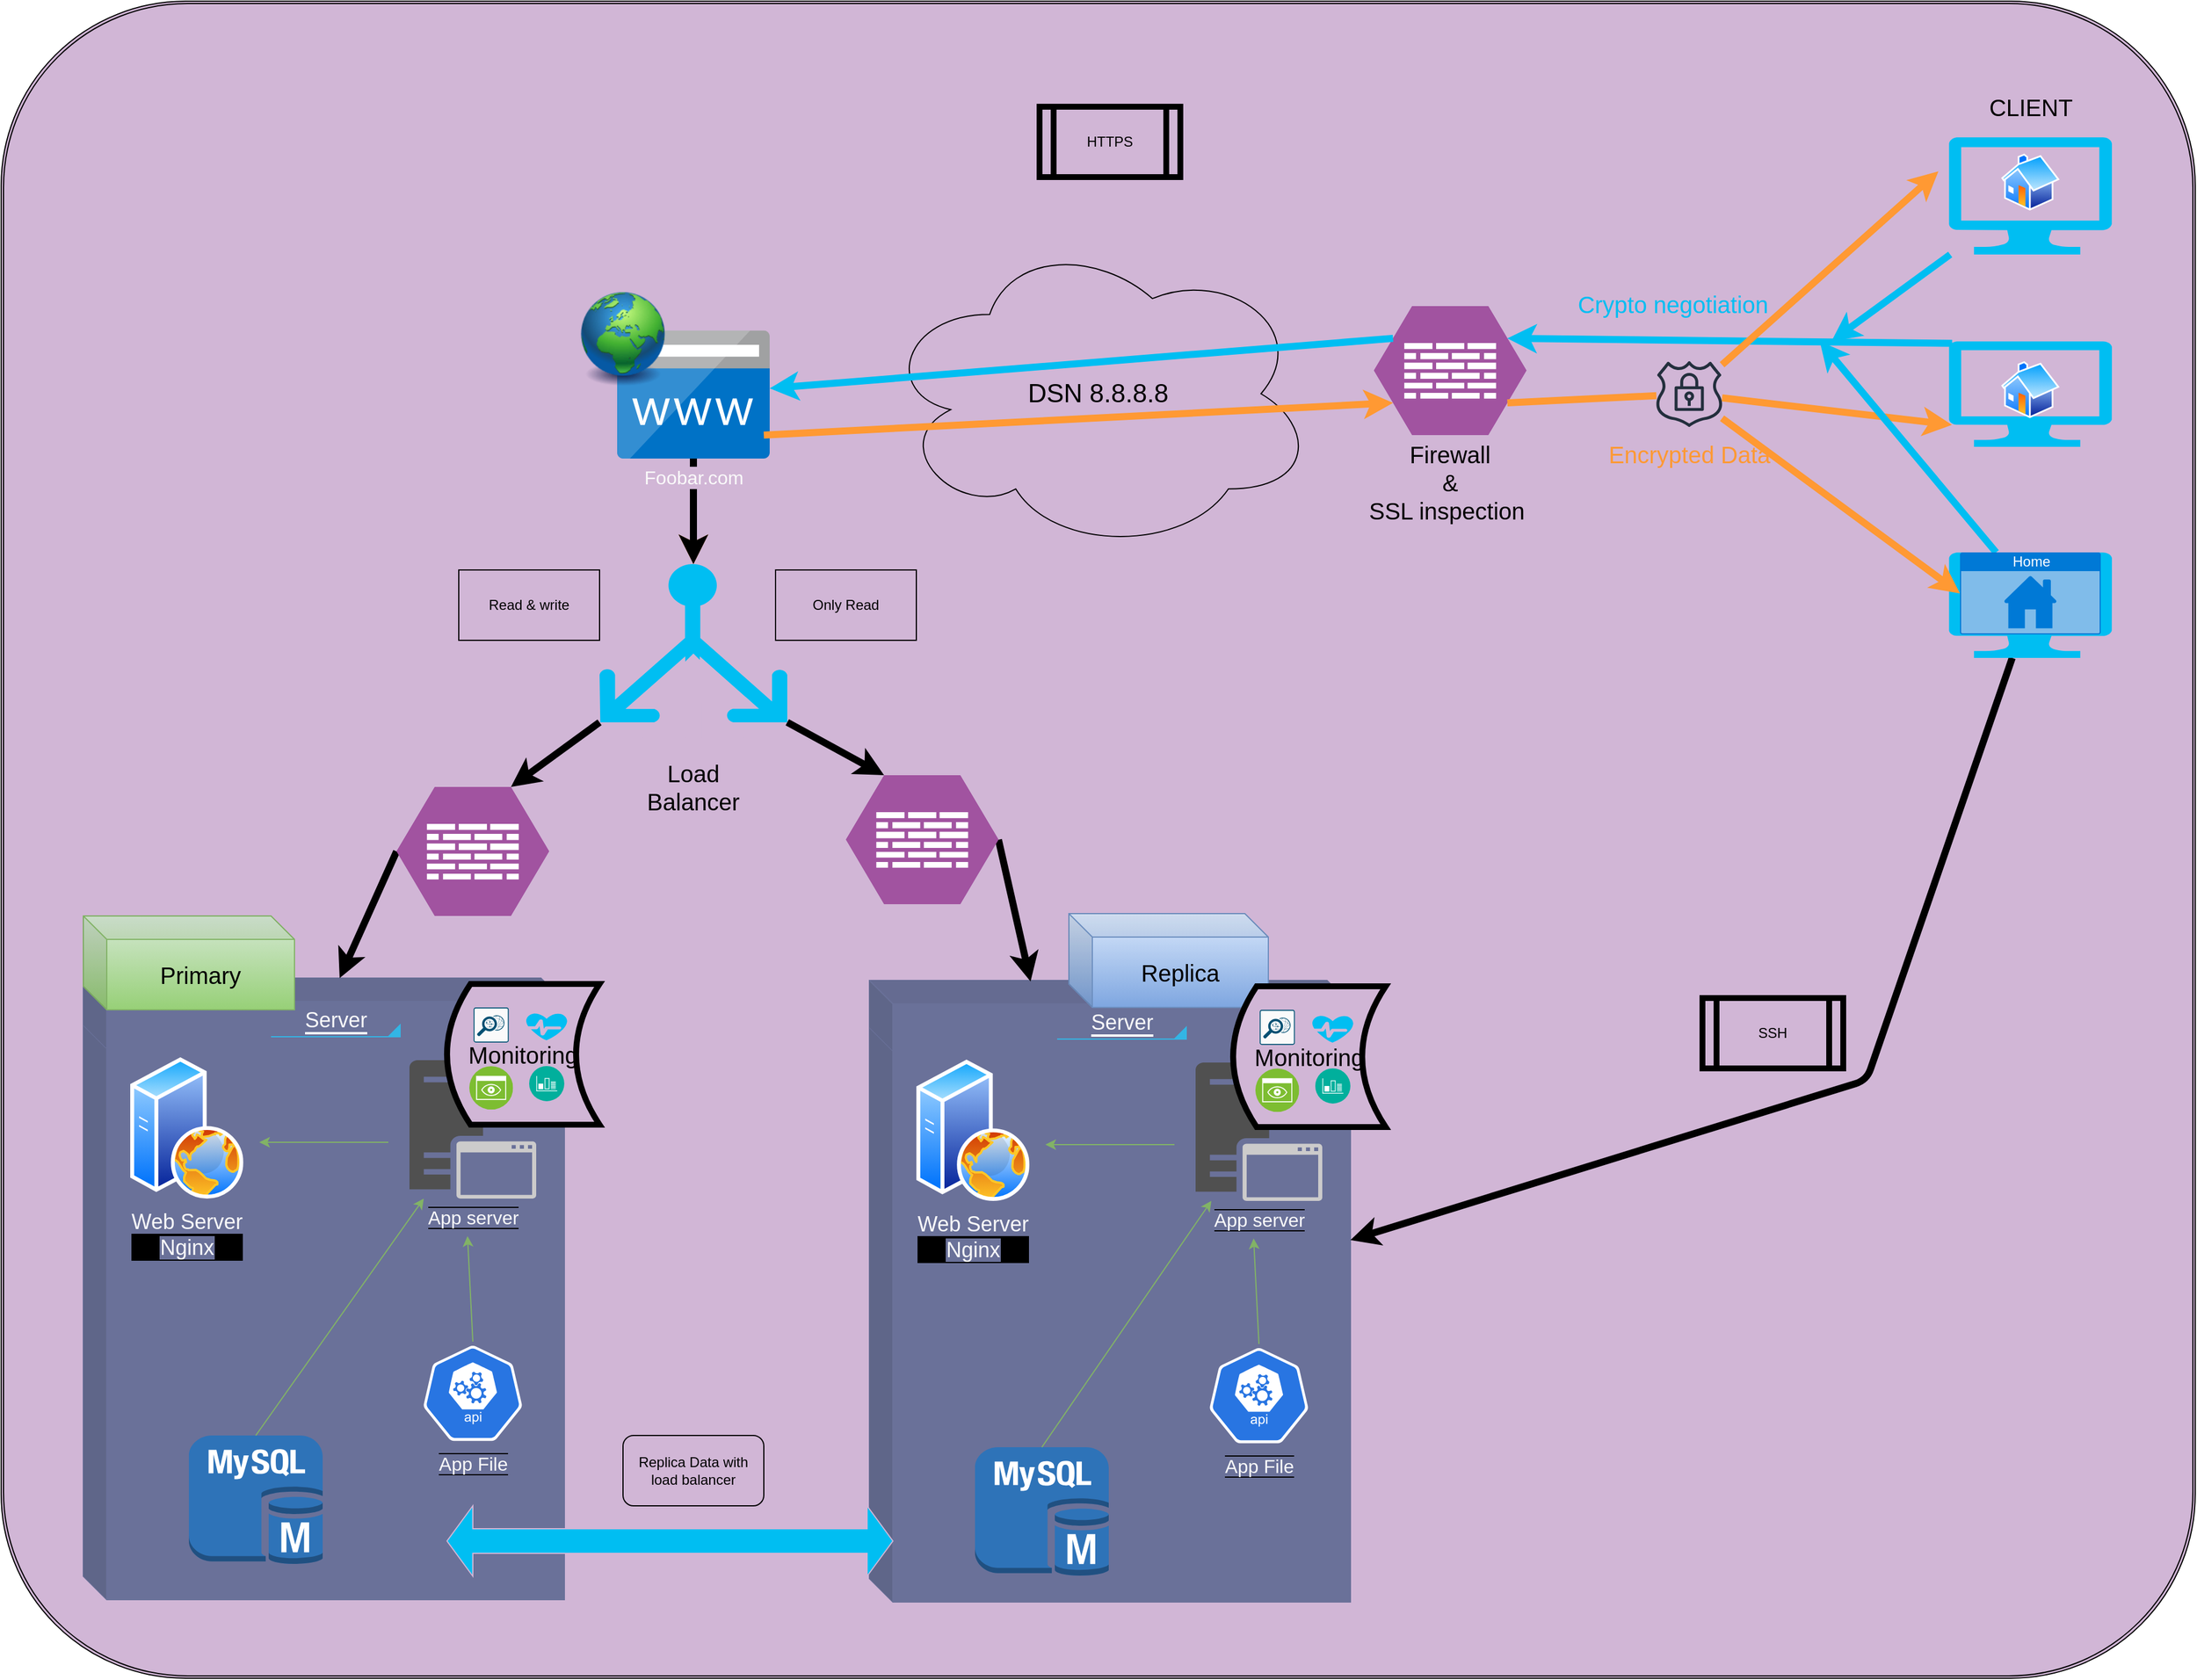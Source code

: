 <mxfile>
    <diagram id="hLN0Kdy6whDb1gYGhUfw" name="Page-1">
        <mxGraphModel dx="3709" dy="2047" grid="1" gridSize="10" guides="1" tooltips="1" connect="1" arrows="1" fold="1" page="1" pageScale="1" pageWidth="1169" pageHeight="1654" math="0" shadow="0">
            <root>
                <mxCell id="0"/>
                <mxCell id="1" parent="0"/>
                <mxCell id="2" value="" style="shape=ext;double=1;rounded=1;whiteSpace=wrap;html=1;fillColor=#D1B6D6;arcSize=11;" vertex="1" parent="1">
                    <mxGeometry x="-30" y="260" width="1870" height="1430" as="geometry"/>
                </mxCell>
                <mxCell id="3" value="" style="shape=cube;whiteSpace=wrap;html=1;boundedLbl=1;backgroundOutline=1;darkOpacity=0.05;darkOpacity2=0.1;shadow=0;strokeColor=#6A7199;fontColor=#3333FF;fillColor=#6A7199;" vertex="1" parent="1">
                    <mxGeometry x="40" y="1133" width="410" height="490" as="geometry"/>
                </mxCell>
                <mxCell id="4" value="" style="endArrow=classic;html=1;fillColor=#d5e8d4;strokeColor=#82b366;exitX=0.5;exitY=0;exitDx=0;exitDy=0;exitPerimeter=0;" edge="1" parent="1" source="11">
                    <mxGeometry width="50" height="50" relative="1" as="geometry">
                        <mxPoint x="367.23" y="1363" as="sourcePoint"/>
                        <mxPoint x="367.46" y="1313" as="targetPoint"/>
                    </mxGeometry>
                </mxCell>
                <mxCell id="5" value="" style="endArrow=classic;html=1;fillColor=#d5e8d4;strokeColor=#82b366;" edge="1" parent="1">
                    <mxGeometry width="50" height="50" relative="1" as="geometry">
                        <mxPoint x="300" y="1233" as="sourcePoint"/>
                        <mxPoint x="190" y="1233" as="targetPoint"/>
                    </mxGeometry>
                </mxCell>
                <mxCell id="6" value="&lt;span style=&quot;font-family: monospace; font-size: 0px; text-align: start; background-color: rgb(106, 113, 153);&quot;&gt;&lt;font style=&quot;&quot; color=&quot;#6a7199&quot;&gt;%3CmxGraphModel%3E%3Croot%3E%3CmxCell%20id%3D%220%22%2F%3E%3CmxCell%20id%3D%221%22%20parent%3D%220%22%2F%3E%3CmxCell%20id%3D%222%22%20value%3D%22%26lt%3Bspan%20style%3D%26quot%3Bbackground-color%3A%20rgb(248%2C%20206%2C%20204)%3B%26quot%3B%26gt%3BServer%20Web%26lt%3B%2Fspan%26gt%3B%22%20style%3D%22strokeWidth%3D1%3Bhtml%3D1%3Bshadow%3D0%3Bdashed%3D0%3Bshape%3Dmxgraph.android.spinner2%3Balign%3Dcenter%3BfillColor%3D%2333b5e5%3BstrokeColor%3D%2333b5e5%3BverticalAlign%3Dbottom%3BlabelBackgroundColor%3D%23ffffff%3BfontSize%3D18%3BfontColor%3D%23050505%3B%22%20vertex%3D%221%22%20parent%3D%221%22%3E%3CmxGeometry%20x%3D%22940%22%20y%3D%22400%22%20width%3D%22110%22%20height%3D%2210%22%20as%3D%22geometry%22%2F%3E%3C%2FmxCell%3E%3C%2Froot%3E%3C%2FmxGraphModel%3E&lt;/font&gt;&lt;/span&gt;" style="shape=cube;whiteSpace=wrap;html=1;boundedLbl=1;backgroundOutline=1;darkOpacity=0.05;darkOpacity2=0.1;shadow=0;strokeColor=#6A7199;fontColor=#3333FF;fillColor=#6A7199;" vertex="1" parent="1">
                    <mxGeometry x="40" y="1093" width="410" height="60" as="geometry"/>
                </mxCell>
                <mxCell id="7" value="&lt;font style=&quot;background-color: rgb(106, 113, 153);&quot; color=&quot;#fafafa&quot;&gt;Server&lt;/font&gt;" style="strokeWidth=1;html=1;shadow=0;dashed=0;shape=mxgraph.android.spinner2;align=center;fillColor=#33b5e5;strokeColor=#33b5e5;verticalAlign=bottom;labelBackgroundColor=#ffffff;fontSize=18;fontColor=#050505;" vertex="1" parent="1">
                    <mxGeometry x="200" y="1133" width="110" height="10" as="geometry"/>
                </mxCell>
                <mxCell id="8" value="&lt;span style=&quot;background-color: rgb(106, 113, 153);&quot;&gt;App server&lt;/span&gt;" style="sketch=0;pointerEvents=1;shadow=0;dashed=0;html=1;strokeColor=none;fillColor=#505050;labelPosition=center;verticalLabelPosition=bottom;verticalAlign=top;outlineConnect=0;align=center;shape=mxgraph.office.servers.application_server_ghosted;labelBackgroundColor=#000000;fontSize=16;fontColor=#fafafa;" vertex="1" parent="1">
                    <mxGeometry x="318" y="1163" width="108" height="118" as="geometry"/>
                </mxCell>
                <mxCell id="9" value="" style="outlineConnect=0;dashed=0;verticalLabelPosition=bottom;verticalAlign=top;align=center;html=1;shape=mxgraph.aws3.mysql_db_instance;fillColor=#2E73B8;gradientColor=none;shadow=0;labelBackgroundColor=#000000;strokeColor=#FFFFFF;fontSize=16;fontColor=#fafafa;" vertex="1" parent="1">
                    <mxGeometry x="130.0" y="1483" width="114" height="110" as="geometry"/>
                </mxCell>
                <mxCell id="10" value="&lt;span style=&quot;background-color: rgb(106, 113, 153);&quot;&gt;Web Server&lt;br&gt;Nginx&lt;/span&gt;" style="aspect=fixed;perimeter=ellipsePerimeter;html=1;align=center;shadow=0;dashed=0;spacingTop=3;image;image=img/lib/active_directory/web_server.svg;labelBackgroundColor=#000000;strokeColor=#FFFFFF;fontSize=18;fontColor=#fafafa;fillColor=#F8CECC;" vertex="1" parent="1">
                    <mxGeometry x="80" y="1160.5" width="96.4" height="120.5" as="geometry"/>
                </mxCell>
                <mxCell id="11" value="&lt;span style=&quot;background-color: rgb(106, 113, 153);&quot;&gt;App File&lt;/span&gt;" style="sketch=0;html=1;dashed=0;whitespace=wrap;fillColor=#2875E2;strokeColor=#ffffff;points=[[0.005,0.63,0],[0.1,0.2,0],[0.9,0.2,0],[0.5,0,0],[0.995,0.63,0],[0.72,0.99,0],[0.5,1,0],[0.28,0.99,0]];verticalLabelPosition=bottom;align=center;verticalAlign=top;shape=mxgraph.kubernetes.icon;prIcon=api;shadow=0;labelBackgroundColor=#000000;fontSize=16;fontColor=#fafafa;" vertex="1" parent="1">
                    <mxGeometry x="330" y="1403" width="84" height="88" as="geometry"/>
                </mxCell>
                <mxCell id="164" value="" style="edgeStyle=none;html=1;strokeColor=#FF9933;strokeWidth=6;" edge="1" parent="1" source="12" target="26">
                    <mxGeometry relative="1" as="geometry"/>
                </mxCell>
                <mxCell id="165" value="" style="edgeStyle=none;html=1;strokeColor=#000000;strokeWidth=6;" edge="1" parent="1" source="12" target="26">
                    <mxGeometry relative="1" as="geometry"/>
                </mxCell>
                <mxCell id="13" value="" style="endArrow=classic;html=1;fontColor=#6A7199;exitX=0.5;exitY=0;exitDx=0;exitDy=0;exitPerimeter=0;strokeColor=#82B366;" edge="1" parent="1" source="9" target="8">
                    <mxGeometry width="50" height="50" relative="1" as="geometry">
                        <mxPoint x="110" y="1353" as="sourcePoint"/>
                        <mxPoint x="160" y="1303" as="targetPoint"/>
                    </mxGeometry>
                </mxCell>
                <mxCell id="14" value="" style="shape=cube;whiteSpace=wrap;html=1;boundedLbl=1;backgroundOutline=1;darkOpacity=0.05;darkOpacity2=0.1;shadow=0;strokeColor=#6A7199;fontColor=#3333FF;fillColor=#6A7199;" vertex="1" parent="1">
                    <mxGeometry x="710" y="1135" width="410" height="490" as="geometry"/>
                </mxCell>
                <mxCell id="15" value="" style="endArrow=classic;html=1;fillColor=#d5e8d4;strokeColor=#82b366;exitX=0.5;exitY=0;exitDx=0;exitDy=0;exitPerimeter=0;" edge="1" parent="1" source="22">
                    <mxGeometry width="50" height="50" relative="1" as="geometry">
                        <mxPoint x="1037.23" y="1365" as="sourcePoint"/>
                        <mxPoint x="1037.46" y="1315.0" as="targetPoint"/>
                    </mxGeometry>
                </mxCell>
                <mxCell id="16" value="" style="endArrow=classic;html=1;fillColor=#d5e8d4;strokeColor=#82b366;" edge="1" parent="1">
                    <mxGeometry width="50" height="50" relative="1" as="geometry">
                        <mxPoint x="970" y="1235.0" as="sourcePoint"/>
                        <mxPoint x="860" y="1235.0" as="targetPoint"/>
                    </mxGeometry>
                </mxCell>
                <mxCell id="17" value="&lt;span style=&quot;font-family: monospace; font-size: 0px; text-align: start; background-color: rgb(106, 113, 153);&quot;&gt;&lt;font style=&quot;&quot; color=&quot;#6a7199&quot;&gt;%3CmxGraphModel%3E%3Croot%3E%3CmxCell%20id%3D%220%22%2F%3E%3CmxCell%20id%3D%221%22%20parent%3D%220%22%2F%3E%3CmxCell%20id%3D%222%22%20value%3D%22%26lt%3Bspan%20style%3D%26quot%3Bbackground-color%3A%20rgb(248%2C%20206%2C%20204)%3B%26quot%3B%26gt%3BServer%20Web%26lt%3B%2Fspan%26gt%3B%22%20style%3D%22strokeWidth%3D1%3Bhtml%3D1%3Bshadow%3D0%3Bdashed%3D0%3Bshape%3Dmxgraph.android.spinner2%3Balign%3Dcenter%3BfillColor%3D%2333b5e5%3BstrokeColor%3D%2333b5e5%3BverticalAlign%3Dbottom%3BlabelBackgroundColor%3D%23ffffff%3BfontSize%3D18%3BfontColor%3D%23050505%3B%22%20vertex%3D%221%22%20parent%3D%221%22%3E%3CmxGeometry%20x%3D%22940%22%20y%3D%22400%22%20width%3D%22110%22%20height%3D%2210%22%20as%3D%22geometry%22%2F%3E%3C%2FmxCell%3E%3C%2Froot%3E%3C%2FmxGraphModel%3E&lt;/font&gt;&lt;/span&gt;" style="shape=cube;whiteSpace=wrap;html=1;boundedLbl=1;backgroundOutline=1;darkOpacity=0.05;darkOpacity2=0.1;shadow=0;strokeColor=#6A7199;fontColor=#3333FF;fillColor=#6A7199;" vertex="1" parent="1">
                    <mxGeometry x="710" y="1095" width="410" height="60" as="geometry"/>
                </mxCell>
                <mxCell id="18" value="&lt;font style=&quot;background-color: rgb(106, 113, 153);&quot; color=&quot;#fafafa&quot;&gt;Server&lt;/font&gt;" style="strokeWidth=1;html=1;shadow=0;dashed=0;shape=mxgraph.android.spinner2;align=center;fillColor=#33b5e5;strokeColor=#33b5e5;verticalAlign=bottom;labelBackgroundColor=#ffffff;fontSize=18;fontColor=#050505;" vertex="1" parent="1">
                    <mxGeometry x="870" y="1135" width="110" height="10" as="geometry"/>
                </mxCell>
                <mxCell id="19" value="&lt;span style=&quot;background-color: rgb(106, 113, 153);&quot;&gt;App server&lt;/span&gt;" style="sketch=0;pointerEvents=1;shadow=0;dashed=0;html=1;strokeColor=none;fillColor=#505050;labelPosition=center;verticalLabelPosition=bottom;verticalAlign=top;outlineConnect=0;align=center;shape=mxgraph.office.servers.application_server_ghosted;labelBackgroundColor=#000000;fontSize=16;fontColor=#fafafa;" vertex="1" parent="1">
                    <mxGeometry x="988" y="1165" width="108" height="118" as="geometry"/>
                </mxCell>
                <mxCell id="20" value="" style="outlineConnect=0;dashed=0;verticalLabelPosition=bottom;verticalAlign=top;align=center;html=1;shape=mxgraph.aws3.mysql_db_instance;fillColor=#2E73B8;gradientColor=none;shadow=0;labelBackgroundColor=#000000;strokeColor=#FFFFFF;fontSize=16;fontColor=#fafafa;" vertex="1" parent="1">
                    <mxGeometry x="800.0" y="1493" width="114" height="110" as="geometry"/>
                </mxCell>
                <mxCell id="21" value="&lt;span style=&quot;background-color: rgb(106, 113, 153);&quot;&gt;Web Server&lt;br&gt;Nginx&lt;/span&gt;" style="aspect=fixed;perimeter=ellipsePerimeter;html=1;align=center;shadow=0;dashed=0;spacingTop=3;image;image=img/lib/active_directory/web_server.svg;labelBackgroundColor=#000000;strokeColor=#FFFFFF;fontSize=18;fontColor=#fafafa;fillColor=#F8CECC;" vertex="1" parent="1">
                    <mxGeometry x="750" y="1162.5" width="96.4" height="120.5" as="geometry"/>
                </mxCell>
                <mxCell id="22" value="&lt;span style=&quot;background-color: rgb(106, 113, 153);&quot;&gt;App File&lt;/span&gt;" style="sketch=0;html=1;dashed=0;whitespace=wrap;fillColor=#2875E2;strokeColor=#ffffff;points=[[0.005,0.63,0],[0.1,0.2,0],[0.9,0.2,0],[0.5,0,0],[0.995,0.63,0],[0.72,0.99,0],[0.5,1,0],[0.28,0.99,0]];verticalLabelPosition=bottom;align=center;verticalAlign=top;shape=mxgraph.kubernetes.icon;prIcon=api;shadow=0;labelBackgroundColor=#000000;fontSize=16;fontColor=#fafafa;" vertex="1" parent="1">
                    <mxGeometry x="1000" y="1405" width="84" height="88" as="geometry"/>
                </mxCell>
                <mxCell id="23" value="" style="endArrow=classic;html=1;fontColor=#6A7199;exitX=0.5;exitY=0;exitDx=0;exitDy=0;exitPerimeter=0;strokeColor=#82B366;" edge="1" parent="1" source="20" target="19">
                    <mxGeometry width="50" height="50" relative="1" as="geometry">
                        <mxPoint x="780" y="1355" as="sourcePoint"/>
                        <mxPoint x="830" y="1305" as="targetPoint"/>
                    </mxGeometry>
                </mxCell>
                <mxCell id="24" value="&lt;font style=&quot;font-size: 20px;&quot;&gt;Primary&lt;/font&gt;" style="shape=cube;whiteSpace=wrap;html=1;boundedLbl=1;backgroundOutline=1;darkOpacity=0.05;darkOpacity2=0.1;fillColor=#d5e8d4;gradientColor=#97d077;strokeColor=#82b366;" vertex="1" parent="1">
                    <mxGeometry x="40" y="1040" width="180" height="80" as="geometry"/>
                </mxCell>
                <mxCell id="25" value="Replica" style="shape=cube;whiteSpace=wrap;html=1;boundedLbl=1;backgroundOutline=1;darkOpacity=0.05;darkOpacity2=0.1;fontSize=20;fillColor=#dae8fc;gradientColor=#7ea6e0;strokeColor=#6c8ebf;" vertex="1" parent="1">
                    <mxGeometry x="880" y="1038" width="170" height="80" as="geometry"/>
                </mxCell>
                <mxCell id="159" style="edgeStyle=none;html=1;exitX=0;exitY=0.71;exitDx=0;exitDy=0;exitPerimeter=0;entryX=0.75;entryY=0;entryDx=0;entryDy=0;entryPerimeter=0;strokeColor=#000000;strokeWidth=6;" edge="1" parent="1" source="26" target="154">
                    <mxGeometry relative="1" as="geometry"/>
                </mxCell>
                <mxCell id="160" style="edgeStyle=none;html=1;exitX=1;exitY=0.71;exitDx=0;exitDy=0;exitPerimeter=0;entryX=0.25;entryY=0;entryDx=0;entryDy=0;entryPerimeter=0;strokeColor=#000000;strokeWidth=6;" edge="1" parent="1" source="26" target="155">
                    <mxGeometry relative="1" as="geometry"/>
                </mxCell>
                <mxCell id="26" value="" style="verticalLabelPosition=bottom;html=1;verticalAlign=top;align=center;strokeColor=none;fillColor=#00BEF2;shape=mxgraph.azure.load_balancer_generic;pointerEvents=1;fontSize=20;fontColor=#000000;" vertex="1" parent="1">
                    <mxGeometry x="480" y="740" width="160" height="190" as="geometry"/>
                </mxCell>
                <mxCell id="27" value="" style="shape=doubleArrow;direction=south;whiteSpace=wrap;html=1;fontSize=20;fontColor=#000000;arrowWidth=0.178;arrowSize=0.372;fillColor=#D1B6D6;strokeColor=#D1B6D6;" vertex="1" parent="1">
                    <mxGeometry x="517.5" y="817" width="85" height="113" as="geometry"/>
                </mxCell>
                <mxCell id="28" value="" style="html=1;shadow=0;dashed=0;align=center;verticalAlign=middle;shape=mxgraph.arrows2.twoWayArrow;dy=0.65;dx=22;strokeColor=#D1B6D6;fontSize=20;fontColor=#000000;fillColor=#00BEF2;" vertex="1" parent="1">
                    <mxGeometry x="350" y="1543" width="380" height="60" as="geometry"/>
                </mxCell>
                <mxCell id="29" value="Load Balancer" style="whiteSpace=wrap;html=1;aspect=fixed;strokeColor=#D1B6D6;fontSize=20;fontColor=#000000;fillColor=#D1B6D6;" vertex="1" parent="1">
                    <mxGeometry x="520" y="890" width="80" height="80" as="geometry"/>
                </mxCell>
                <mxCell id="62" value="&lt;font color=&quot;#000000&quot;&gt;Read &amp;amp; write&lt;/font&gt;" style="rounded=0;whiteSpace=wrap;html=1;fillColor=#D1B6D6;" vertex="1" parent="1">
                    <mxGeometry x="360" y="745" width="120" height="60" as="geometry"/>
                </mxCell>
                <mxCell id="63" value="&lt;font color=&quot;#000000&quot;&gt;Only Read&lt;/font&gt;" style="rounded=0;whiteSpace=wrap;html=1;fillColor=#D1B6D6;" vertex="1" parent="1">
                    <mxGeometry x="630" y="745" width="120" height="60" as="geometry"/>
                </mxCell>
                <mxCell id="64" value="Replica Data with load balancer" style="rounded=1;whiteSpace=wrap;html=1;fontColor=#000000;fillColor=#D1B6D6;" vertex="1" parent="1">
                    <mxGeometry x="500" y="1483" width="120" height="60" as="geometry"/>
                </mxCell>
                <mxCell id="100" value="" style="verticalLabelPosition=bottom;html=1;verticalAlign=top;align=center;strokeColor=none;fillColor=#00BEF2;shape=mxgraph.azure.computer;pointerEvents=1;fontSize=20;fontColor=#000000;" vertex="1" parent="1">
                    <mxGeometry x="1630" y="550" width="139" height="90" as="geometry"/>
                </mxCell>
                <mxCell id="149" style="edgeStyle=none;html=1;strokeColor=#00BEF2;strokeWidth=6;" edge="1" parent="1" source="101">
                    <mxGeometry relative="1" as="geometry">
                        <mxPoint x="1530.0" y="550" as="targetPoint"/>
                    </mxGeometry>
                </mxCell>
                <mxCell id="101" value="" style="verticalLabelPosition=bottom;html=1;verticalAlign=top;align=center;strokeColor=none;fillColor=#00BEF2;shape=mxgraph.azure.computer;pointerEvents=1;fontSize=20;fontColor=#000000;" vertex="1" parent="1">
                    <mxGeometry x="1630" y="376" width="139" height="100" as="geometry"/>
                </mxCell>
                <mxCell id="168" style="edgeStyle=none;html=1;strokeColor=#000000;strokeWidth=6;fontColor=#000000;" edge="1" parent="1" source="102" target="14">
                    <mxGeometry relative="1" as="geometry">
                        <Array as="points">
                            <mxPoint x="1560" y="1180"/>
                        </Array>
                    </mxGeometry>
                </mxCell>
                <mxCell id="102" value="" style="verticalLabelPosition=bottom;html=1;verticalAlign=top;align=center;strokeColor=none;fillColor=#00BEF2;shape=mxgraph.azure.computer;pointerEvents=1;fontSize=20;fontColor=#000000;" vertex="1" parent="1">
                    <mxGeometry x="1630" y="730" width="139" height="90" as="geometry"/>
                </mxCell>
                <mxCell id="105" value="" style="edgeStyle=none;html=1;strokeColor=#FF9933;strokeWidth=6;fontSize=20;fontColor=#000000;startArrow=none;entryX=0.019;entryY=0.792;entryDx=0;entryDy=0;entryPerimeter=0;" edge="1" parent="1" source="123" target="100">
                    <mxGeometry relative="1" as="geometry">
                        <mxPoint x="1270" y="595" as="sourcePoint"/>
                    </mxGeometry>
                </mxCell>
                <mxCell id="108" value="" style="verticalLabelPosition=bottom;sketch=0;html=1;fillColor=#A153A0;strokeColor=#ffffff;verticalAlign=top;align=center;points=[[0,0.5,0],[0.125,0.25,0],[0.25,0,0],[0.5,0,0],[0.75,0,0],[0.875,0.25,0],[1,0.5,0],[0.875,0.75,0],[0.75,1,0],[0.5,1,0],[0.125,0.75,0]];pointerEvents=1;shape=mxgraph.cisco_safe.compositeIcon;bgIcon=mxgraph.cisco_safe.design.blank_device;resIcon=mxgraph.cisco_safe.design.firewall;fontSize=20;fontColor=#000000;" vertex="1" parent="1">
                    <mxGeometry x="1140" y="520" width="130" height="110" as="geometry"/>
                </mxCell>
                <mxCell id="111" value="" style="edgeStyle=none;html=1;strokeColor=#00BEF2;strokeWidth=6;fontSize=20;fontColor=#000000;exitX=0.02;exitY=0.02;exitDx=0;exitDy=0;exitPerimeter=0;entryX=0.875;entryY=0.25;entryDx=0;entryDy=0;entryPerimeter=0;" edge="1" parent="1" source="100" target="108">
                    <mxGeometry relative="1" as="geometry">
                        <mxPoint x="1254" y="554" as="targetPoint"/>
                        <mxPoint x="1630" y="549.996" as="sourcePoint"/>
                    </mxGeometry>
                </mxCell>
                <mxCell id="116" value="Encrypted Data" style="rounded=0;whiteSpace=wrap;html=1;strokeColor=#D1B6D6;fontSize=20;fontColor=#FF9933;fillColor=#D1B6D6;" vertex="1" parent="1">
                    <mxGeometry x="1323.74" y="615.5" width="170" height="60" as="geometry"/>
                </mxCell>
                <mxCell id="118" value="Crypto negotiation" style="rounded=0;whiteSpace=wrap;html=1;strokeColor=#D1B6D6;fontSize=20;fontColor=#00BEF2;fillColor=#D1B6D6;" vertex="1" parent="1">
                    <mxGeometry x="1280" y="508" width="230" height="20" as="geometry"/>
                </mxCell>
                <mxCell id="122" value="" style="edgeStyle=none;html=1;strokeColor=#FF9933;strokeWidth=6;fontSize=20;fontColor=#000000;endArrow=none;exitX=0.875;exitY=0.75;exitDx=0;exitDy=0;exitPerimeter=0;" edge="1" parent="1" source="108" target="123">
                    <mxGeometry relative="1" as="geometry">
                        <mxPoint x="1270" y="595" as="sourcePoint"/>
                        <mxPoint x="1630" y="595" as="targetPoint"/>
                    </mxGeometry>
                </mxCell>
                <mxCell id="151" style="edgeStyle=none;html=1;entryX=0;entryY=0.5;entryDx=0;entryDy=0;entryPerimeter=0;strokeColor=#FF9933;strokeWidth=6;" edge="1" parent="1" source="123" target="128">
                    <mxGeometry relative="1" as="geometry"/>
                </mxCell>
                <mxCell id="152" style="edgeStyle=none;html=1;entryX=-0.064;entryY=0.291;entryDx=0;entryDy=0;entryPerimeter=0;strokeColor=#FF9933;strokeWidth=6;" edge="1" parent="1" source="123" target="101">
                    <mxGeometry relative="1" as="geometry"/>
                </mxCell>
                <mxCell id="123" value="" style="sketch=0;outlineConnect=0;fontColor=#232F3E;gradientColor=none;fillColor=#232F3D;strokeColor=none;dashed=0;verticalLabelPosition=bottom;verticalAlign=top;align=center;html=1;fontSize=12;fontStyle=0;aspect=fixed;pointerEvents=1;shape=mxgraph.aws4.ssl_padlock;" vertex="1" parent="1">
                    <mxGeometry x="1380" y="567" width="57.47" height="56" as="geometry"/>
                </mxCell>
                <mxCell id="126" value="Firewall&lt;br&gt;&amp;amp;&lt;br&gt;SSL inspection&amp;nbsp;" style="rounded=0;whiteSpace=wrap;html=1;strokeColor=#D1B6D6;fontSize=20;fontColor=#000000;fillColor=#D1B6D6;" vertex="1" parent="1">
                    <mxGeometry x="1070" y="650" width="270" height="40" as="geometry"/>
                </mxCell>
                <mxCell id="127" value="CLIENT" style="rounded=0;whiteSpace=wrap;html=1;strokeColor=#D1B6D6;fontSize=20;fontColor=#000000;fillColor=#D1B6D6;" vertex="1" parent="1">
                    <mxGeometry x="1639.5" y="340" width="120" height="20" as="geometry"/>
                </mxCell>
                <mxCell id="147" style="edgeStyle=none;html=1;strokeColor=#00BEF2;strokeWidth=6;" edge="1" parent="1" source="128">
                    <mxGeometry relative="1" as="geometry">
                        <mxPoint x="1520.0" y="550" as="targetPoint"/>
                    </mxGeometry>
                </mxCell>
                <mxCell id="128" value="Home" style="html=1;strokeColor=none;fillColor=#0079D6;labelPosition=center;verticalLabelPosition=middle;verticalAlign=top;align=center;fontSize=12;outlineConnect=0;spacingTop=-6;fontColor=#FFFFFF;sketch=0;shape=mxgraph.sitemap.home;strokeWidth=5;" vertex="1" parent="1">
                    <mxGeometry x="1639.5" y="730" width="120" height="70" as="geometry"/>
                </mxCell>
                <mxCell id="129" value="" style="aspect=fixed;perimeter=ellipsePerimeter;html=1;align=center;shadow=0;dashed=0;spacingTop=3;image;image=img/lib/active_directory/home.svg;strokeWidth=5;fontColor=#000000;fillColor=#D1B6D6;" vertex="1" parent="1">
                    <mxGeometry x="1674.5" y="567" width="50" height="48.5" as="geometry"/>
                </mxCell>
                <mxCell id="130" value="" style="aspect=fixed;perimeter=ellipsePerimeter;html=1;align=center;shadow=0;dashed=0;spacingTop=3;image;image=img/lib/active_directory/home.svg;strokeWidth=5;fontColor=#000000;fillColor=#D1B6D6;" vertex="1" parent="1">
                    <mxGeometry x="1674.5" y="390" width="50" height="48.5" as="geometry"/>
                </mxCell>
                <mxCell id="131" value="HTTPS" style="shape=process;whiteSpace=wrap;html=1;backgroundOutline=1;strokeWidth=5;fontColor=#000000;fillColor=#D1B6D6;" vertex="1" parent="1">
                    <mxGeometry x="855" y="350" width="120" height="60" as="geometry"/>
                </mxCell>
                <mxCell id="137" value="&lt;font style=&quot;font-size: 20px;&quot;&gt;Monitoring&lt;/font&gt;" style="shape=dataStorage;whiteSpace=wrap;html=1;fixedSize=1;strokeWidth=5;fontColor=#000000;fillColor=#D1B6D6;" vertex="1" parent="1">
                    <mxGeometry x="1020" y="1100" width="130" height="120" as="geometry"/>
                </mxCell>
                <mxCell id="138" value="" style="sketch=0;points=[[0.015,0.015,0],[0.985,0.015,0],[0.985,0.985,0],[0.015,0.985,0],[0.25,0,0],[0.5,0,0],[0.75,0,0],[1,0.25,0],[1,0.5,0],[1,0.75,0],[0.75,1,0],[0.5,1,0],[0.25,1,0],[0,0.75,0],[0,0.5,0],[0,0.25,0]];verticalLabelPosition=bottom;html=1;verticalAlign=top;aspect=fixed;align=center;pointerEvents=1;shape=mxgraph.cisco19.rect;prIcon=monitoring;fillColor=#FAFAFA;strokeColor=#005073;strokeWidth=5;fontColor=#000000;" vertex="1" parent="1">
                    <mxGeometry x="1042.63" y="1120" width="30" height="30" as="geometry"/>
                </mxCell>
                <mxCell id="139" value="" style="verticalLabelPosition=bottom;html=1;verticalAlign=top;align=center;strokeColor=none;fillColor=#00BEF2;shape=mxgraph.azure.health_monitoring;strokeWidth=5;fontColor=#000000;" vertex="1" parent="1">
                    <mxGeometry x="1087.5" y="1125" width="35" height="23" as="geometry"/>
                </mxCell>
                <mxCell id="140" value="" style="aspect=fixed;perimeter=ellipsePerimeter;html=1;align=center;shadow=0;dashed=0;fontColor=#4277BB;labelBackgroundColor=#ffffff;fontSize=12;spacingTop=3;image;image=img/lib/ibm/infrastructure/monitoring.svg;strokeWidth=5;fillColor=#D1B6D6;" vertex="1" parent="1">
                    <mxGeometry x="1039" y="1170" width="37.25" height="37.25" as="geometry"/>
                </mxCell>
                <mxCell id="141" value="" style="aspect=fixed;perimeter=ellipsePerimeter;html=1;align=center;shadow=0;dashed=0;fontColor=#4277BB;labelBackgroundColor=#ffffff;fontSize=12;spacingTop=3;image;image=img/lib/ibm/management/monitoring_metrics.svg;strokeWidth=5;fillColor=#D1B6D6;" vertex="1" parent="1">
                    <mxGeometry x="1090" y="1170" width="30" height="30" as="geometry"/>
                </mxCell>
                <mxCell id="142" value="&lt;font style=&quot;font-size: 20px;&quot;&gt;Monitoring&lt;/font&gt;" style="shape=dataStorage;whiteSpace=wrap;html=1;fixedSize=1;strokeWidth=5;fontColor=#000000;fillColor=#D1B6D6;" vertex="1" parent="1">
                    <mxGeometry x="350" y="1098" width="130" height="120" as="geometry"/>
                </mxCell>
                <mxCell id="143" value="" style="sketch=0;points=[[0.015,0.015,0],[0.985,0.015,0],[0.985,0.985,0],[0.015,0.985,0],[0.25,0,0],[0.5,0,0],[0.75,0,0],[1,0.25,0],[1,0.5,0],[1,0.75,0],[0.75,1,0],[0.5,1,0],[0.25,1,0],[0,0.75,0],[0,0.5,0],[0,0.25,0]];verticalLabelPosition=bottom;html=1;verticalAlign=top;aspect=fixed;align=center;pointerEvents=1;shape=mxgraph.cisco19.rect;prIcon=monitoring;fillColor=#FAFAFA;strokeColor=#005073;strokeWidth=5;fontColor=#000000;" vertex="1" parent="1">
                    <mxGeometry x="372.63" y="1118" width="30" height="30" as="geometry"/>
                </mxCell>
                <mxCell id="144" value="" style="verticalLabelPosition=bottom;html=1;verticalAlign=top;align=center;strokeColor=none;fillColor=#00BEF2;shape=mxgraph.azure.health_monitoring;strokeWidth=5;fontColor=#000000;" vertex="1" parent="1">
                    <mxGeometry x="417.5" y="1123" width="35" height="23" as="geometry"/>
                </mxCell>
                <mxCell id="145" value="" style="aspect=fixed;perimeter=ellipsePerimeter;html=1;align=center;shadow=0;dashed=0;fontColor=#4277BB;labelBackgroundColor=#ffffff;fontSize=12;spacingTop=3;image;image=img/lib/ibm/infrastructure/monitoring.svg;strokeWidth=5;fillColor=#D1B6D6;" vertex="1" parent="1">
                    <mxGeometry x="369" y="1168" width="37.25" height="37.25" as="geometry"/>
                </mxCell>
                <mxCell id="146" value="" style="aspect=fixed;perimeter=ellipsePerimeter;html=1;align=center;shadow=0;dashed=0;fontColor=#4277BB;labelBackgroundColor=#ffffff;fontSize=12;spacingTop=3;image;image=img/lib/ibm/management/monitoring_metrics.svg;strokeWidth=5;fillColor=#D1B6D6;" vertex="1" parent="1">
                    <mxGeometry x="420" y="1168" width="30" height="30" as="geometry"/>
                </mxCell>
                <mxCell id="161" style="edgeStyle=none;html=1;exitX=0;exitY=0.5;exitDx=0;exitDy=0;exitPerimeter=0;strokeColor=#000000;strokeWidth=6;" edge="1" parent="1" source="154" target="6">
                    <mxGeometry relative="1" as="geometry"/>
                </mxCell>
                <mxCell id="154" value="" style="verticalLabelPosition=bottom;sketch=0;html=1;fillColor=#A153A0;strokeColor=#ffffff;verticalAlign=top;align=center;points=[[0,0.5,0],[0.125,0.25,0],[0.25,0,0],[0.5,0,0],[0.75,0,0],[0.875,0.25,0],[1,0.5,0],[0.875,0.75,0],[0.75,1,0],[0.5,1,0],[0.125,0.75,0]];pointerEvents=1;shape=mxgraph.cisco_safe.compositeIcon;bgIcon=mxgraph.cisco_safe.design.blank_device;resIcon=mxgraph.cisco_safe.design.firewall;fontSize=20;fontColor=#000000;" vertex="1" parent="1">
                    <mxGeometry x="307" y="930" width="130" height="110" as="geometry"/>
                </mxCell>
                <mxCell id="162" style="edgeStyle=none;html=1;exitX=1;exitY=0.5;exitDx=0;exitDy=0;exitPerimeter=0;entryX=0.335;entryY=0.014;entryDx=0;entryDy=0;entryPerimeter=0;strokeColor=#000000;strokeWidth=6;" edge="1" parent="1" source="155" target="17">
                    <mxGeometry relative="1" as="geometry"/>
                </mxCell>
                <mxCell id="155" value="" style="verticalLabelPosition=bottom;sketch=0;html=1;fillColor=#A153A0;strokeColor=#ffffff;verticalAlign=top;align=center;points=[[0,0.5,0],[0.125,0.25,0],[0.25,0,0],[0.5,0,0],[0.75,0,0],[0.875,0.25,0],[1,0.5,0],[0.875,0.75,0],[0.75,1,0],[0.5,1,0],[0.125,0.75,0]];pointerEvents=1;shape=mxgraph.cisco_safe.compositeIcon;bgIcon=mxgraph.cisco_safe.design.blank_device;resIcon=mxgraph.cisco_safe.design.firewall;fontSize=20;fontColor=#000000;" vertex="1" parent="1">
                    <mxGeometry x="690" y="920" width="130" height="110" as="geometry"/>
                </mxCell>
                <mxCell id="12" value="&lt;font style=&quot;font-size: 16px;&quot;&gt;Foobar.com&lt;/font&gt;" style="sketch=0;aspect=fixed;html=1;points=[];align=center;image;fontSize=12;image=img/lib/mscae/CustomDomain.svg;shadow=0;labelBackgroundColor=#D1B6D6;strokeColor=#FFFFFF;fontColor=#fafafa;fillColor=#F8CECC;" vertex="1" parent="1">
                    <mxGeometry x="495" y="540.8" width="130" height="109.2" as="geometry"/>
                </mxCell>
                <mxCell id="135" value="" style="image;html=1;image=img/lib/clip_art/general/Earth_globe_128x128.png;strokeWidth=5;fontColor=#000000;fillColor=#D1B6D6;" vertex="1" parent="1">
                    <mxGeometry x="460" y="508" width="80" height="80" as="geometry"/>
                </mxCell>
                <mxCell id="167" value="SSH" style="shape=process;whiteSpace=wrap;html=1;backgroundOutline=1;strokeWidth=5;fontColor=#000000;fillColor=#D1B6D6;" vertex="1" parent="1">
                    <mxGeometry x="1420" y="1110" width="120" height="60" as="geometry"/>
                </mxCell>
                <mxCell id="170" value="&lt;font style=&quot;font-size: 22px;&quot;&gt;DSN 8.8.8.8&lt;/font&gt;" style="ellipse;shape=cloud;whiteSpace=wrap;html=1;labelBackgroundColor=#D1B6D6;fontColor=#000000;fillColor=#D1B6D6;" vertex="1" parent="1">
                    <mxGeometry x="720" y="459.5" width="370" height="270.5" as="geometry"/>
                </mxCell>
                <mxCell id="132" value="" style="edgeStyle=none;html=1;strokeColor=#00BEF2;strokeWidth=6;fontSize=20;fontColor=#000000;exitX=0.125;exitY=0.25;exitDx=0;exitDy=0;exitPerimeter=0;" edge="1" parent="1" source="108" target="12">
                    <mxGeometry relative="1" as="geometry">
                        <mxPoint x="660" y="630" as="targetPoint"/>
                        <mxPoint x="1210" y="660" as="sourcePoint"/>
                    </mxGeometry>
                </mxCell>
                <mxCell id="133" value="" style="edgeStyle=none;html=1;strokeColor=#FF9933;strokeWidth=6;fontSize=20;fontColor=#000000;entryX=0.125;entryY=0.75;entryDx=0;entryDy=0;entryPerimeter=0;" edge="1" parent="1" target="108">
                    <mxGeometry relative="1" as="geometry">
                        <mxPoint x="620" y="630" as="sourcePoint"/>
                        <mxPoint x="1240" y="704" as="targetPoint"/>
                        <Array as="points"/>
                    </mxGeometry>
                </mxCell>
            </root>
        </mxGraphModel>
    </diagram>
</mxfile>
